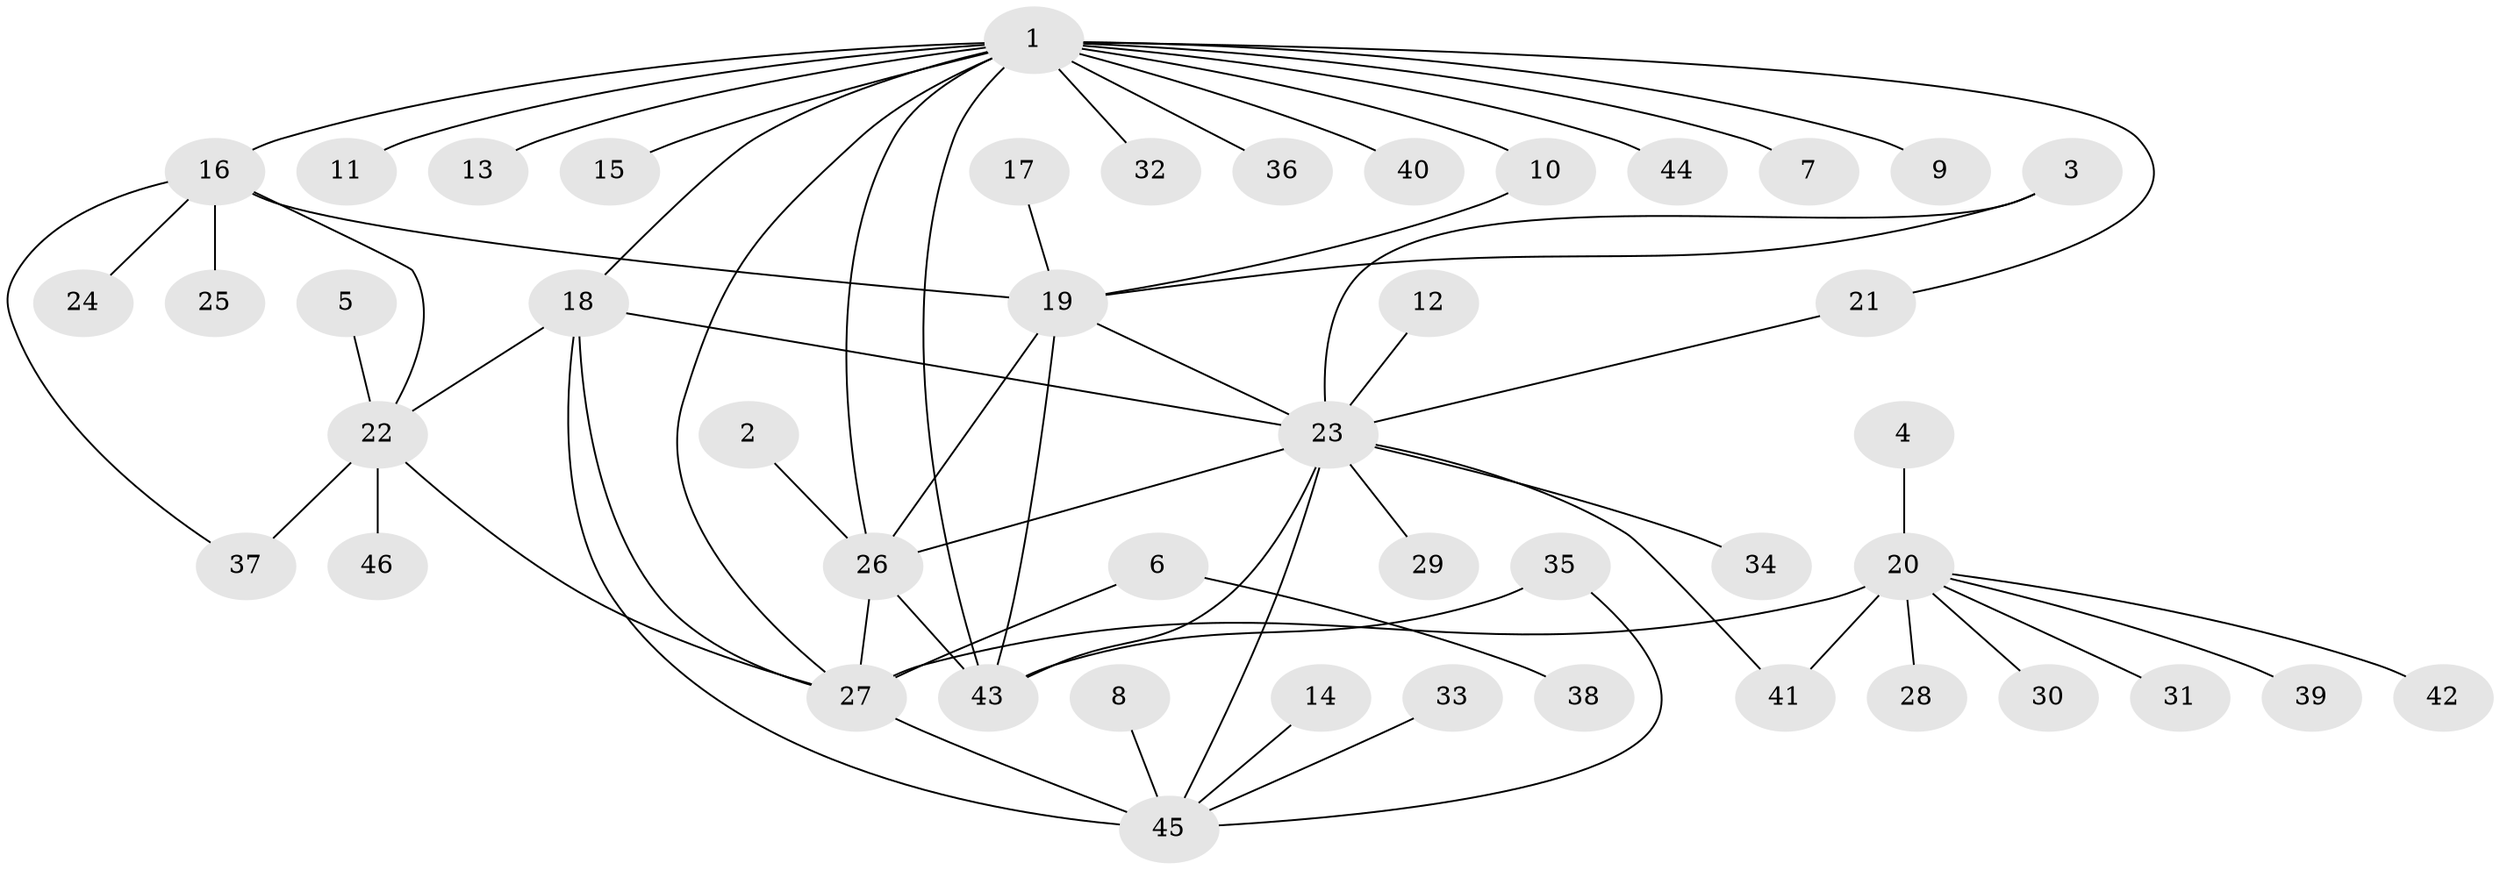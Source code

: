// original degree distribution, {9: 0.05747126436781609, 5: 0.05747126436781609, 7: 0.034482758620689655, 10: 0.011494252873563218, 6: 0.05747126436781609, 4: 0.011494252873563218, 1: 0.5172413793103449, 2: 0.20689655172413793, 3: 0.04597701149425287}
// Generated by graph-tools (version 1.1) at 2025/50/03/09/25 03:50:27]
// undirected, 46 vertices, 63 edges
graph export_dot {
graph [start="1"]
  node [color=gray90,style=filled];
  1;
  2;
  3;
  4;
  5;
  6;
  7;
  8;
  9;
  10;
  11;
  12;
  13;
  14;
  15;
  16;
  17;
  18;
  19;
  20;
  21;
  22;
  23;
  24;
  25;
  26;
  27;
  28;
  29;
  30;
  31;
  32;
  33;
  34;
  35;
  36;
  37;
  38;
  39;
  40;
  41;
  42;
  43;
  44;
  45;
  46;
  1 -- 7 [weight=1.0];
  1 -- 9 [weight=1.0];
  1 -- 10 [weight=1.0];
  1 -- 11 [weight=1.0];
  1 -- 13 [weight=1.0];
  1 -- 15 [weight=1.0];
  1 -- 16 [weight=1.0];
  1 -- 18 [weight=1.0];
  1 -- 21 [weight=1.0];
  1 -- 26 [weight=1.0];
  1 -- 27 [weight=1.0];
  1 -- 32 [weight=1.0];
  1 -- 36 [weight=1.0];
  1 -- 40 [weight=1.0];
  1 -- 43 [weight=1.0];
  1 -- 44 [weight=1.0];
  2 -- 26 [weight=1.0];
  3 -- 19 [weight=1.0];
  3 -- 23 [weight=1.0];
  4 -- 20 [weight=1.0];
  5 -- 22 [weight=1.0];
  6 -- 27 [weight=1.0];
  6 -- 38 [weight=1.0];
  8 -- 45 [weight=1.0];
  10 -- 19 [weight=1.0];
  12 -- 23 [weight=1.0];
  14 -- 45 [weight=1.0];
  16 -- 19 [weight=1.0];
  16 -- 22 [weight=2.0];
  16 -- 24 [weight=1.0];
  16 -- 25 [weight=1.0];
  16 -- 37 [weight=1.0];
  17 -- 19 [weight=1.0];
  18 -- 22 [weight=1.0];
  18 -- 23 [weight=2.0];
  18 -- 27 [weight=1.0];
  18 -- 45 [weight=2.0];
  19 -- 23 [weight=1.0];
  19 -- 26 [weight=1.0];
  19 -- 43 [weight=1.0];
  20 -- 27 [weight=4.0];
  20 -- 28 [weight=1.0];
  20 -- 30 [weight=1.0];
  20 -- 31 [weight=1.0];
  20 -- 39 [weight=1.0];
  20 -- 41 [weight=1.0];
  20 -- 42 [weight=1.0];
  21 -- 23 [weight=1.0];
  22 -- 27 [weight=1.0];
  22 -- 37 [weight=2.0];
  22 -- 46 [weight=1.0];
  23 -- 26 [weight=1.0];
  23 -- 29 [weight=1.0];
  23 -- 34 [weight=1.0];
  23 -- 41 [weight=1.0];
  23 -- 43 [weight=1.0];
  23 -- 45 [weight=1.0];
  26 -- 27 [weight=1.0];
  26 -- 43 [weight=1.0];
  27 -- 45 [weight=1.0];
  33 -- 45 [weight=1.0];
  35 -- 43 [weight=1.0];
  35 -- 45 [weight=1.0];
}
